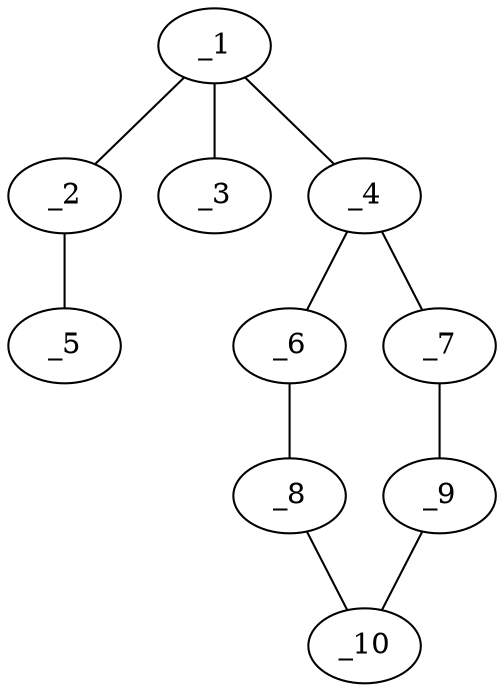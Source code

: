 graph molid9659 {
	_1	 [charge=0,
		chem=1,
		symbol="C  ",
		x="2.866",
		y="0.75"];
	_2	 [charge=0,
		chem=4,
		symbol="N  ",
		x="3.7321",
		y="1.25"];
	_1 -- _2	 [valence=1];
	_3	 [charge=0,
		chem=2,
		symbol="O  ",
		x=2,
		y="1.25"];
	_1 -- _3	 [valence=2];
	_4	 [charge=0,
		chem=1,
		symbol="C  ",
		x="2.866",
		y="-0.25"];
	_1 -- _4	 [valence=1];
	_5	 [charge=0,
		chem=4,
		symbol="N  ",
		x="3.7321",
		y="2.25"];
	_2 -- _5	 [valence=1];
	_6	 [charge=0,
		chem=1,
		symbol="C  ",
		x=2,
		y="-0.75"];
	_4 -- _6	 [valence=2];
	_7	 [charge=0,
		chem=1,
		symbol="C  ",
		x="3.7321",
		y="-0.75"];
	_4 -- _7	 [valence=1];
	_8	 [charge=0,
		chem=1,
		symbol="C  ",
		x=2,
		y="-1.75"];
	_6 -- _8	 [valence=1];
	_9	 [charge=0,
		chem=1,
		symbol="C  ",
		x="3.7321",
		y="-1.75"];
	_7 -- _9	 [valence=2];
	_10	 [charge=0,
		chem=4,
		symbol="N  ",
		x="2.866",
		y="-2.25"];
	_8 -- _10	 [valence=2];
	_9 -- _10	 [valence=1];
}
